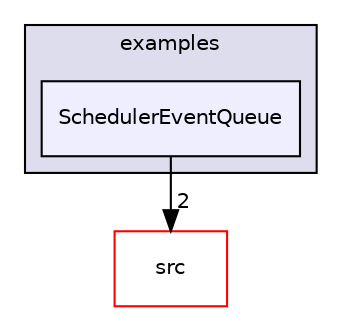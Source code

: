 digraph "examples/SchedulerEventQueue" {
  compound=true
  node [ fontsize="10", fontname="Helvetica"];
  edge [ labelfontsize="10", labelfontname="Helvetica"];
  subgraph clusterdir_d28a4824dc47e487b107a5db32ef43c4 {
    graph [ bgcolor="#ddddee", pencolor="black", label="examples" fontname="Helvetica", fontsize="10", URL="dir_d28a4824dc47e487b107a5db32ef43c4.html"]
  dir_227a2156d59fb26bc946c8b04a341850 [shape=box, label="SchedulerEventQueue", style="filled", fillcolor="#eeeeff", pencolor="black", URL="dir_227a2156d59fb26bc946c8b04a341850.html"];
  }
  dir_68267d1309a1af8e8297ef4c3efbcdba [shape=box label="src" fillcolor="white" style="filled" color="red" URL="dir_68267d1309a1af8e8297ef4c3efbcdba.html"];
  dir_227a2156d59fb26bc946c8b04a341850->dir_68267d1309a1af8e8297ef4c3efbcdba [headlabel="2", labeldistance=1.5 headhref="dir_000018_000023.html"];
}
